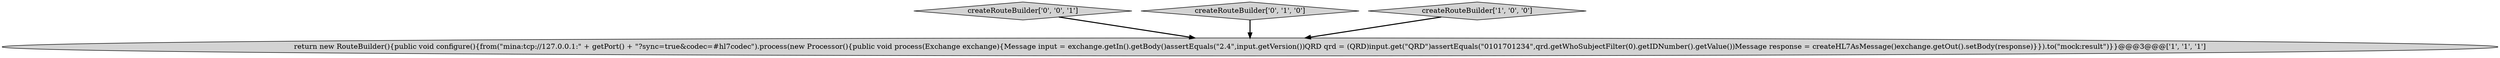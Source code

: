 digraph {
3 [style = filled, label = "createRouteBuilder['0', '0', '1']", fillcolor = lightgray, shape = diamond image = "AAA0AAABBB3BBB"];
2 [style = filled, label = "createRouteBuilder['0', '1', '0']", fillcolor = lightgray, shape = diamond image = "AAA0AAABBB2BBB"];
1 [style = filled, label = "createRouteBuilder['1', '0', '0']", fillcolor = lightgray, shape = diamond image = "AAA0AAABBB1BBB"];
0 [style = filled, label = "return new RouteBuilder(){public void configure(){from(\"mina:tcp://127.0.0.1:\" + getPort() + \"?sync=true&codec=#hl7codec\").process(new Processor(){public void process(Exchange exchange){Message input = exchange.getIn().getBody()assertEquals(\"2.4\",input.getVersion())QRD qrd = (QRD)input.get(\"QRD\")assertEquals(\"0101701234\",qrd.getWhoSubjectFilter(0).getIDNumber().getValue())Message response = createHL7AsMessage()exchange.getOut().setBody(response)}}).to(\"mock:result\")}}@@@3@@@['1', '1', '1']", fillcolor = lightgray, shape = ellipse image = "AAA0AAABBB1BBB"];
2->0 [style = bold, label=""];
3->0 [style = bold, label=""];
1->0 [style = bold, label=""];
}
